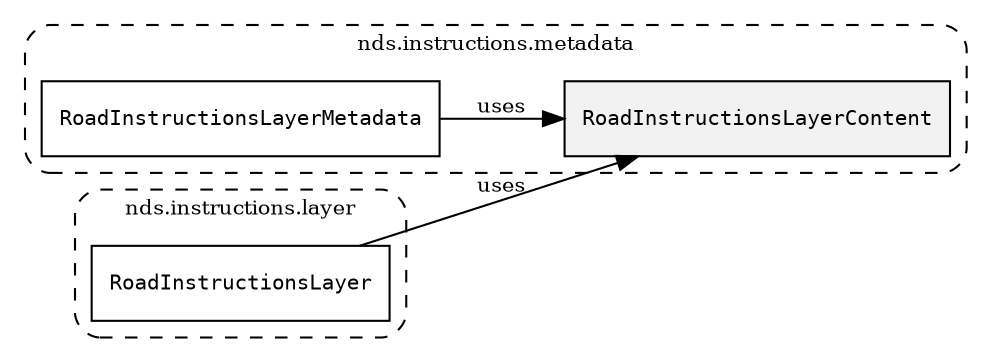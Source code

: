 /**
 * This dot file creates symbol collaboration diagram for RoadInstructionsLayerContent.
 */
digraph ZSERIO
{
    node [shape=box, fontsize=10];
    rankdir="LR";
    fontsize=10;
    tooltip="RoadInstructionsLayerContent collaboration diagram";

    subgraph "cluster_nds.instructions.metadata"
    {
        style="dashed, rounded";
        label="nds.instructions.metadata";
        tooltip="Package nds.instructions.metadata";
        href="../../../content/packages/nds.instructions.metadata.html#Package-nds-instructions-metadata";
        target="_parent";

        "RoadInstructionsLayerContent" [style="filled", fillcolor="#0000000D", target="_parent", label=<<font face="monospace"><table align="center" border="0" cellspacing="0" cellpadding="0"><tr><td href="../../../content/packages/nds.instructions.metadata.html#Bitmask-RoadInstructionsLayerContent" title="Bitmask defined in nds.instructions.metadata">RoadInstructionsLayerContent</td></tr></table></font>>];
        "RoadInstructionsLayerMetadata" [target="_parent", label=<<font face="monospace"><table align="center" border="0" cellspacing="0" cellpadding="0"><tr><td href="../../../content/packages/nds.instructions.metadata.html#Structure-RoadInstructionsLayerMetadata" title="Structure defined in nds.instructions.metadata">RoadInstructionsLayerMetadata</td></tr></table></font>>];
    }

    subgraph "cluster_nds.instructions.layer"
    {
        style="dashed, rounded";
        label="nds.instructions.layer";
        tooltip="Package nds.instructions.layer";
        href="../../../content/packages/nds.instructions.layer.html#Package-nds-instructions-layer";
        target="_parent";

        "RoadInstructionsLayer" [target="_parent", label=<<font face="monospace"><table align="center" border="0" cellspacing="0" cellpadding="0"><tr><td href="../../../content/packages/nds.instructions.layer.html#Structure-RoadInstructionsLayer" title="Structure defined in nds.instructions.layer">RoadInstructionsLayer</td></tr></table></font>>];
    }

    "RoadInstructionsLayer" -> "RoadInstructionsLayerContent" [label="uses", fontsize=10];
    "RoadInstructionsLayerMetadata" -> "RoadInstructionsLayerContent" [label="uses", fontsize=10];
}
